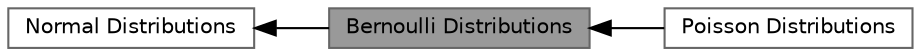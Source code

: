digraph "Bernoulli Distributions"
{
 // LATEX_PDF_SIZE
  bgcolor="transparent";
  edge [fontname=Helvetica,fontsize=10,labelfontname=Helvetica,labelfontsize=10];
  node [fontname=Helvetica,fontsize=10,shape=box,height=0.2,width=0.4];
  rankdir=LR;
  Node1 [id="Node000001",label="Bernoulli Distributions",height=0.2,width=0.4,color="gray40", fillcolor="grey60", style="filled", fontcolor="black",tooltip=" "];
  Node2 [id="Node000002",label="Normal Distributions",height=0.2,width=0.4,color="grey40", fillcolor="white", style="filled",URL="$group__random__distributions__normal.html",tooltip=" "];
  Node3 [id="Node000003",label="Poisson Distributions",height=0.2,width=0.4,color="grey40", fillcolor="white", style="filled",URL="$group__random__distributions__poisson.html",tooltip=" "];
  Node2->Node1 [shape=plaintext, dir="back", style="solid"];
  Node1->Node3 [shape=plaintext, dir="back", style="solid"];
}
